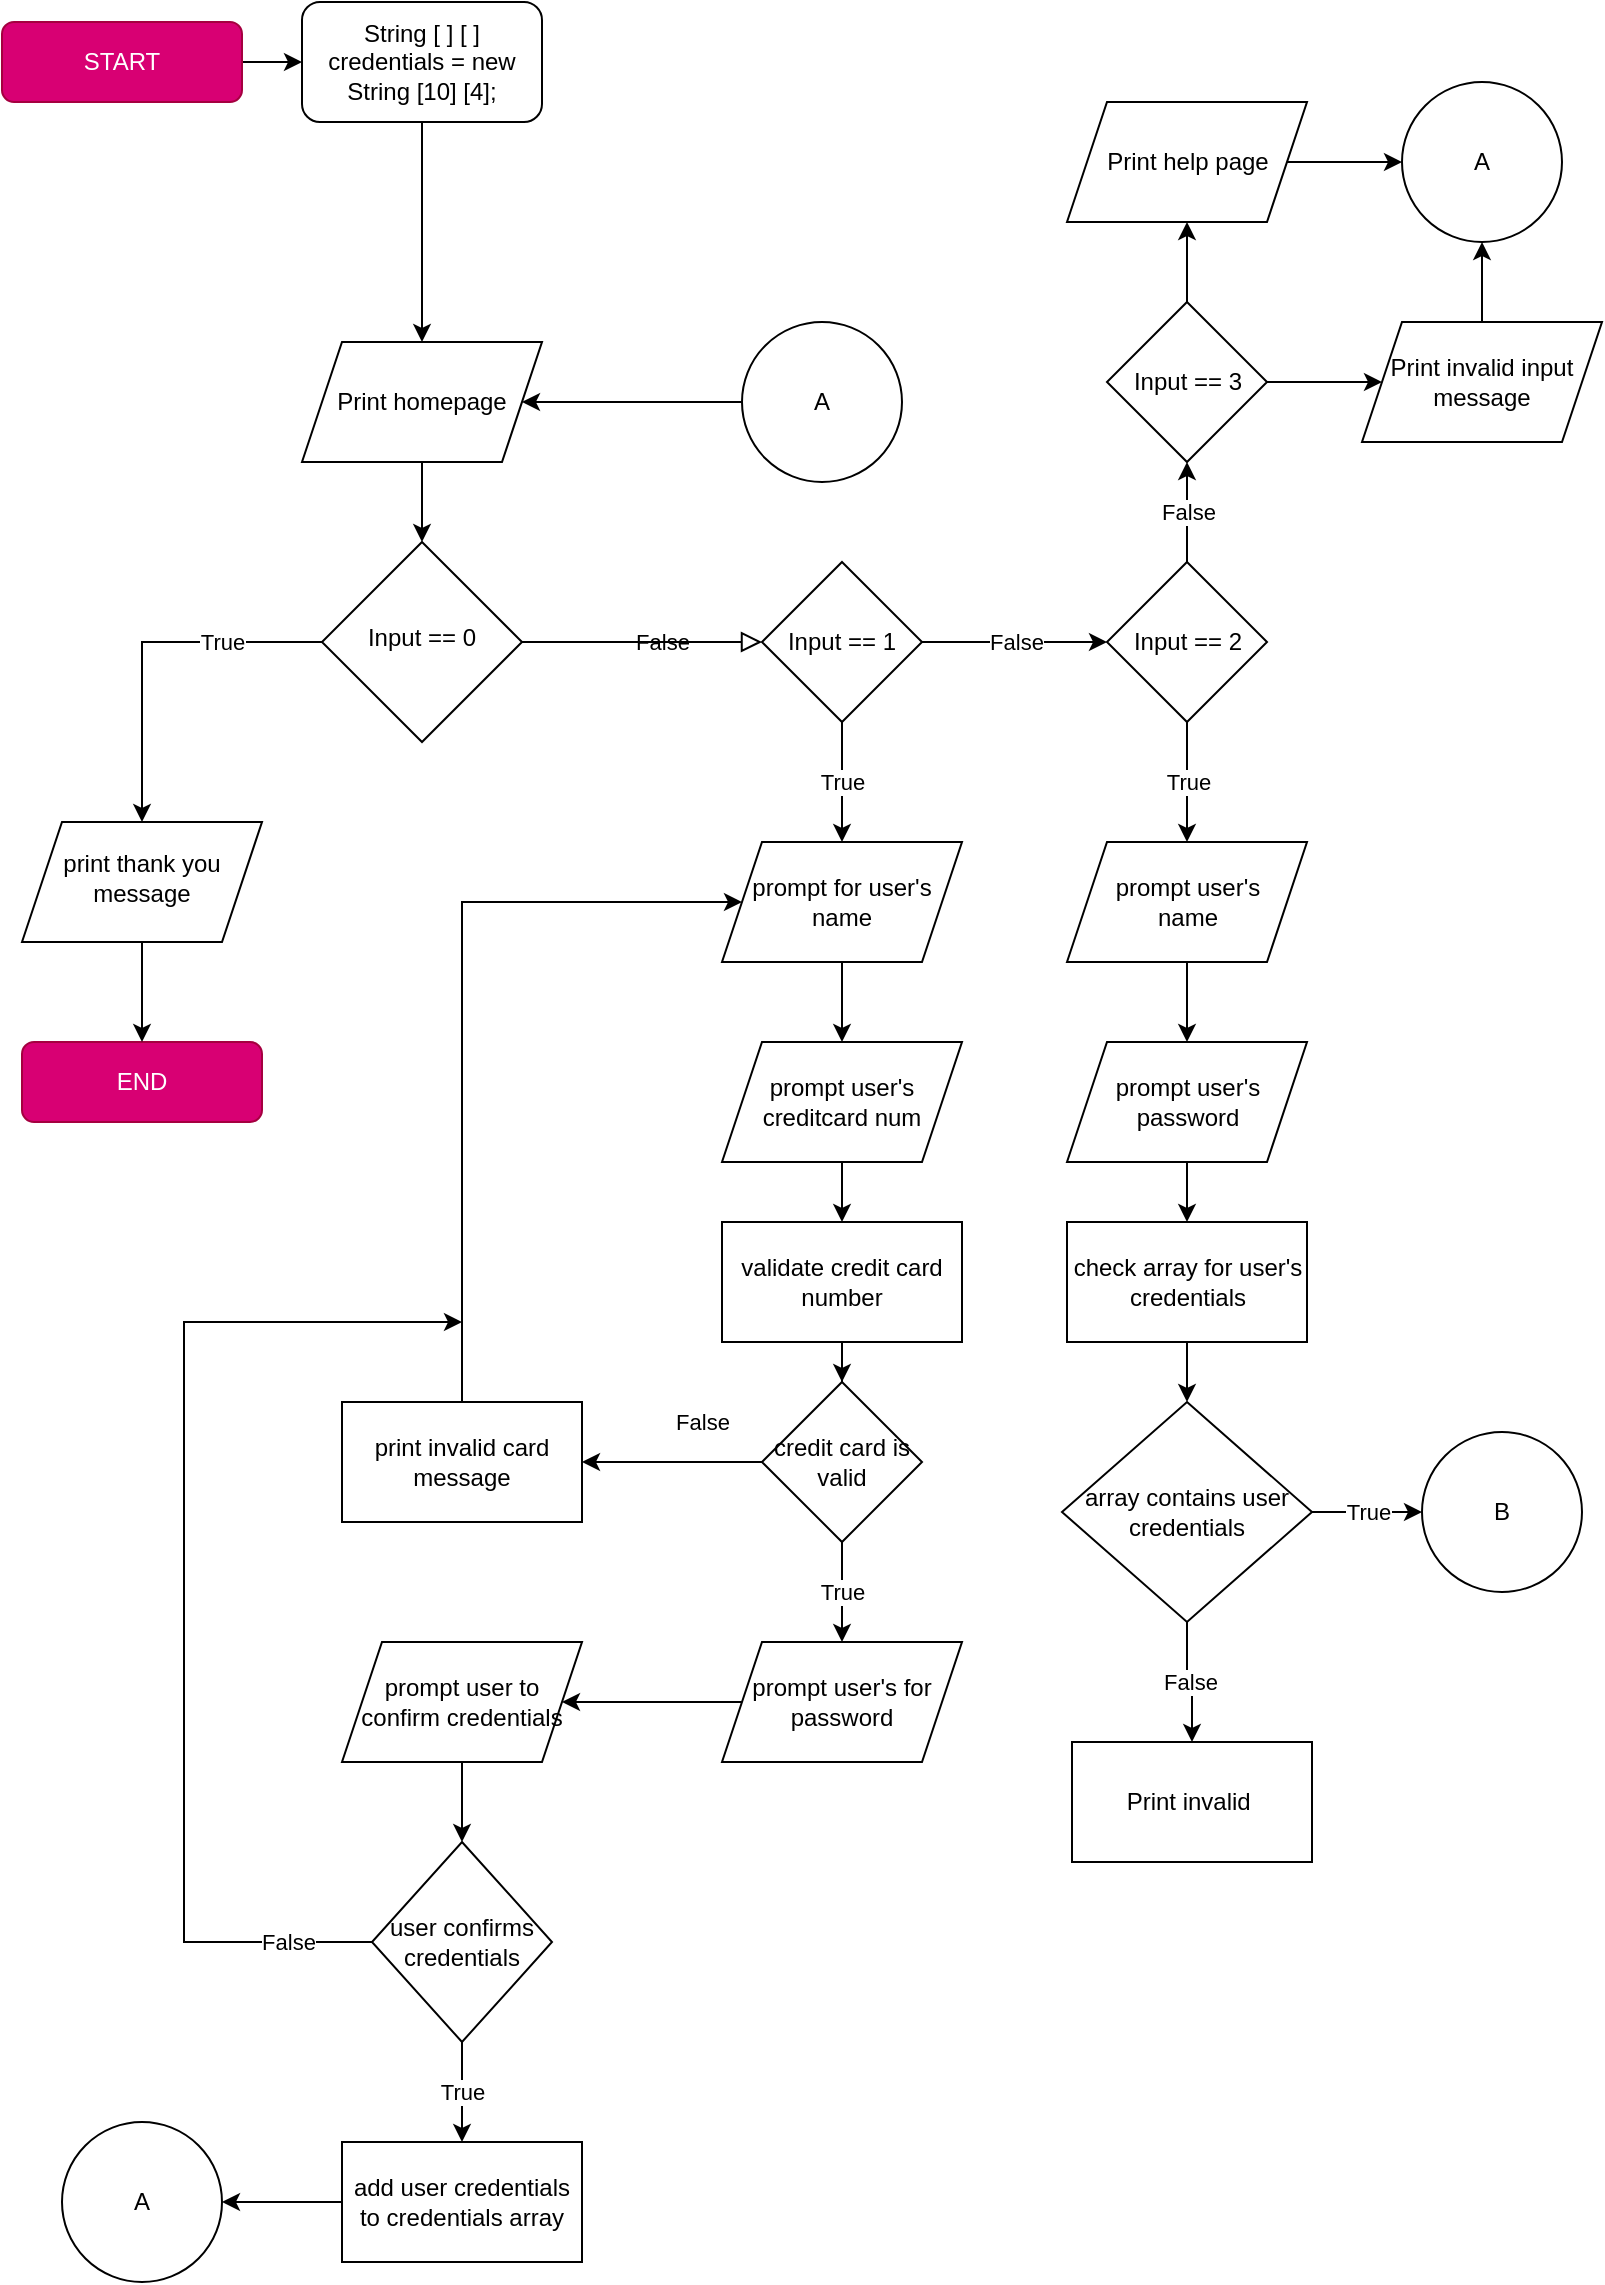 <mxfile version="21.3.8" type="github">
  <diagram id="C5RBs43oDa-KdzZeNtuy" name="Page-1">
    <mxGraphModel dx="526" dy="790" grid="1" gridSize="10" guides="1" tooltips="1" connect="1" arrows="1" fold="1" page="1" pageScale="1" pageWidth="827" pageHeight="1169" math="0" shadow="0">
      <root>
        <mxCell id="WIyWlLk6GJQsqaUBKTNV-0" />
        <mxCell id="WIyWlLk6GJQsqaUBKTNV-1" parent="WIyWlLk6GJQsqaUBKTNV-0" />
        <mxCell id="pJbdp-igxGVZgu7KEz1X-67" value="" style="edgeStyle=orthogonalEdgeStyle;rounded=0;orthogonalLoop=1;jettySize=auto;html=1;" edge="1" parent="WIyWlLk6GJQsqaUBKTNV-1" source="WIyWlLk6GJQsqaUBKTNV-3" target="pJbdp-igxGVZgu7KEz1X-66">
          <mxGeometry relative="1" as="geometry" />
        </mxCell>
        <mxCell id="WIyWlLk6GJQsqaUBKTNV-3" value="START" style="rounded=1;whiteSpace=wrap;html=1;fontSize=12;glass=0;strokeWidth=1;shadow=0;fillColor=#d80073;fontColor=#ffffff;strokeColor=#A50040;" parent="WIyWlLk6GJQsqaUBKTNV-1" vertex="1">
          <mxGeometry x="20" y="30" width="120" height="40" as="geometry" />
        </mxCell>
        <mxCell id="WIyWlLk6GJQsqaUBKTNV-5" value="False" style="edgeStyle=orthogonalEdgeStyle;rounded=0;html=1;jettySize=auto;orthogonalLoop=1;fontSize=11;endArrow=block;endFill=0;endSize=8;strokeWidth=1;shadow=0;labelBackgroundColor=none;entryX=0;entryY=0.5;entryDx=0;entryDy=0;" parent="WIyWlLk6GJQsqaUBKTNV-1" source="WIyWlLk6GJQsqaUBKTNV-6" target="pJbdp-igxGVZgu7KEz1X-1" edge="1">
          <mxGeometry x="-0.005" y="-10" relative="1" as="geometry">
            <mxPoint x="10" y="-10" as="offset" />
            <mxPoint x="370" y="220" as="targetPoint" />
          </mxGeometry>
        </mxCell>
        <mxCell id="WIyWlLk6GJQsqaUBKTNV-11" value="END" style="rounded=1;whiteSpace=wrap;html=1;fontSize=12;glass=0;strokeWidth=1;shadow=0;fillColor=#d80073;fontColor=#ffffff;strokeColor=#A50040;" parent="WIyWlLk6GJQsqaUBKTNV-1" vertex="1">
          <mxGeometry x="30" y="540" width="120" height="40" as="geometry" />
        </mxCell>
        <mxCell id="pJbdp-igxGVZgu7KEz1X-10" value="False" style="edgeStyle=orthogonalEdgeStyle;rounded=0;orthogonalLoop=1;jettySize=auto;html=1;" edge="1" parent="WIyWlLk6GJQsqaUBKTNV-1" source="pJbdp-igxGVZgu7KEz1X-0" target="pJbdp-igxGVZgu7KEz1X-9">
          <mxGeometry relative="1" as="geometry" />
        </mxCell>
        <mxCell id="pJbdp-igxGVZgu7KEz1X-36" value="True" style="edgeStyle=orthogonalEdgeStyle;rounded=0;orthogonalLoop=1;jettySize=auto;html=1;" edge="1" parent="WIyWlLk6GJQsqaUBKTNV-1" source="pJbdp-igxGVZgu7KEz1X-0" target="pJbdp-igxGVZgu7KEz1X-34">
          <mxGeometry relative="1" as="geometry" />
        </mxCell>
        <mxCell id="pJbdp-igxGVZgu7KEz1X-0" value="Input == 2" style="rhombus;whiteSpace=wrap;html=1;" vertex="1" parent="WIyWlLk6GJQsqaUBKTNV-1">
          <mxGeometry x="572.5" y="300" width="80" height="80" as="geometry" />
        </mxCell>
        <mxCell id="pJbdp-igxGVZgu7KEz1X-5" value="False" style="edgeStyle=orthogonalEdgeStyle;rounded=0;orthogonalLoop=1;jettySize=auto;html=1;" edge="1" parent="WIyWlLk6GJQsqaUBKTNV-1" source="pJbdp-igxGVZgu7KEz1X-1" target="pJbdp-igxGVZgu7KEz1X-0">
          <mxGeometry relative="1" as="geometry" />
        </mxCell>
        <mxCell id="pJbdp-igxGVZgu7KEz1X-35" value="True" style="edgeStyle=orthogonalEdgeStyle;rounded=0;orthogonalLoop=1;jettySize=auto;html=1;" edge="1" parent="WIyWlLk6GJQsqaUBKTNV-1" source="pJbdp-igxGVZgu7KEz1X-1" target="pJbdp-igxGVZgu7KEz1X-33">
          <mxGeometry relative="1" as="geometry" />
        </mxCell>
        <mxCell id="pJbdp-igxGVZgu7KEz1X-1" value="Input == 1" style="rhombus;whiteSpace=wrap;html=1;" vertex="1" parent="WIyWlLk6GJQsqaUBKTNV-1">
          <mxGeometry x="400" y="300" width="80" height="80" as="geometry" />
        </mxCell>
        <mxCell id="pJbdp-igxGVZgu7KEz1X-32" value="" style="edgeStyle=orthogonalEdgeStyle;rounded=0;orthogonalLoop=1;jettySize=auto;html=1;" edge="1" parent="WIyWlLk6GJQsqaUBKTNV-1" source="pJbdp-igxGVZgu7KEz1X-9" target="pJbdp-igxGVZgu7KEz1X-28">
          <mxGeometry relative="1" as="geometry" />
        </mxCell>
        <mxCell id="pJbdp-igxGVZgu7KEz1X-38" value="" style="edgeStyle=orthogonalEdgeStyle;rounded=0;orthogonalLoop=1;jettySize=auto;html=1;" edge="1" parent="WIyWlLk6GJQsqaUBKTNV-1" source="pJbdp-igxGVZgu7KEz1X-9" target="pJbdp-igxGVZgu7KEz1X-37">
          <mxGeometry relative="1" as="geometry" />
        </mxCell>
        <mxCell id="pJbdp-igxGVZgu7KEz1X-9" value="Input == 3" style="rhombus;whiteSpace=wrap;html=1;" vertex="1" parent="WIyWlLk6GJQsqaUBKTNV-1">
          <mxGeometry x="572.5" y="170" width="80" height="80" as="geometry" />
        </mxCell>
        <mxCell id="pJbdp-igxGVZgu7KEz1X-15" value="A" style="ellipse;whiteSpace=wrap;html=1;" vertex="1" parent="WIyWlLk6GJQsqaUBKTNV-1">
          <mxGeometry x="720" y="60" width="80" height="80" as="geometry" />
        </mxCell>
        <mxCell id="pJbdp-igxGVZgu7KEz1X-26" value="" style="edgeStyle=orthogonalEdgeStyle;rounded=0;orthogonalLoop=1;jettySize=auto;html=1;" edge="1" parent="WIyWlLk6GJQsqaUBKTNV-1" source="pJbdp-igxGVZgu7KEz1X-21" target="pJbdp-igxGVZgu7KEz1X-24">
          <mxGeometry relative="1" as="geometry" />
        </mxCell>
        <mxCell id="pJbdp-igxGVZgu7KEz1X-21" value="A" style="ellipse;whiteSpace=wrap;html=1;aspect=fixed;" vertex="1" parent="WIyWlLk6GJQsqaUBKTNV-1">
          <mxGeometry x="390" y="180" width="80" height="80" as="geometry" />
        </mxCell>
        <mxCell id="pJbdp-igxGVZgu7KEz1X-27" value="" style="edgeStyle=orthogonalEdgeStyle;rounded=0;orthogonalLoop=1;jettySize=auto;html=1;" edge="1" parent="WIyWlLk6GJQsqaUBKTNV-1" source="pJbdp-igxGVZgu7KEz1X-24" target="WIyWlLk6GJQsqaUBKTNV-6">
          <mxGeometry relative="1" as="geometry" />
        </mxCell>
        <mxCell id="pJbdp-igxGVZgu7KEz1X-24" value="Print homepage" style="shape=parallelogram;perimeter=parallelogramPerimeter;whiteSpace=wrap;html=1;fixedSize=1;" vertex="1" parent="WIyWlLk6GJQsqaUBKTNV-1">
          <mxGeometry x="170" y="190" width="120" height="60" as="geometry" />
        </mxCell>
        <mxCell id="pJbdp-igxGVZgu7KEz1X-30" value="" style="edgeStyle=orthogonalEdgeStyle;rounded=0;orthogonalLoop=1;jettySize=auto;html=1;" edge="1" parent="WIyWlLk6GJQsqaUBKTNV-1" source="pJbdp-igxGVZgu7KEz1X-28" target="pJbdp-igxGVZgu7KEz1X-15">
          <mxGeometry relative="1" as="geometry" />
        </mxCell>
        <mxCell id="pJbdp-igxGVZgu7KEz1X-28" value="Print help page" style="shape=parallelogram;perimeter=parallelogramPerimeter;whiteSpace=wrap;html=1;fixedSize=1;" vertex="1" parent="WIyWlLk6GJQsqaUBKTNV-1">
          <mxGeometry x="552.5" y="70" width="120" height="60" as="geometry" />
        </mxCell>
        <mxCell id="pJbdp-igxGVZgu7KEz1X-40" value="" style="edgeStyle=orthogonalEdgeStyle;rounded=0;orthogonalLoop=1;jettySize=auto;html=1;" edge="1" parent="WIyWlLk6GJQsqaUBKTNV-1" source="pJbdp-igxGVZgu7KEz1X-33" target="pJbdp-igxGVZgu7KEz1X-39">
          <mxGeometry relative="1" as="geometry" />
        </mxCell>
        <mxCell id="pJbdp-igxGVZgu7KEz1X-33" value="prompt for user&#39;s&lt;br&gt;name" style="shape=parallelogram;perimeter=parallelogramPerimeter;whiteSpace=wrap;html=1;fixedSize=1;" vertex="1" parent="WIyWlLk6GJQsqaUBKTNV-1">
          <mxGeometry x="380" y="440" width="120" height="60" as="geometry" />
        </mxCell>
        <mxCell id="pJbdp-igxGVZgu7KEz1X-43" value="" style="edgeStyle=orthogonalEdgeStyle;rounded=0;orthogonalLoop=1;jettySize=auto;html=1;" edge="1" parent="WIyWlLk6GJQsqaUBKTNV-1" source="pJbdp-igxGVZgu7KEz1X-34" target="pJbdp-igxGVZgu7KEz1X-42">
          <mxGeometry relative="1" as="geometry" />
        </mxCell>
        <mxCell id="pJbdp-igxGVZgu7KEz1X-34" value="prompt user&#39;s&lt;br&gt;name" style="shape=parallelogram;perimeter=parallelogramPerimeter;whiteSpace=wrap;html=1;fixedSize=1;" vertex="1" parent="WIyWlLk6GJQsqaUBKTNV-1">
          <mxGeometry x="552.5" y="440" width="120" height="60" as="geometry" />
        </mxCell>
        <mxCell id="pJbdp-igxGVZgu7KEz1X-83" value="" style="edgeStyle=orthogonalEdgeStyle;rounded=0;orthogonalLoop=1;jettySize=auto;html=1;" edge="1" parent="WIyWlLk6GJQsqaUBKTNV-1" source="pJbdp-igxGVZgu7KEz1X-37" target="pJbdp-igxGVZgu7KEz1X-15">
          <mxGeometry relative="1" as="geometry" />
        </mxCell>
        <mxCell id="pJbdp-igxGVZgu7KEz1X-37" value="Print invalid input message" style="shape=parallelogram;perimeter=parallelogramPerimeter;whiteSpace=wrap;html=1;fixedSize=1;" vertex="1" parent="WIyWlLk6GJQsqaUBKTNV-1">
          <mxGeometry x="700" y="180" width="120" height="60" as="geometry" />
        </mxCell>
        <mxCell id="pJbdp-igxGVZgu7KEz1X-45" value="" style="edgeStyle=orthogonalEdgeStyle;rounded=0;orthogonalLoop=1;jettySize=auto;html=1;" edge="1" parent="WIyWlLk6GJQsqaUBKTNV-1" source="pJbdp-igxGVZgu7KEz1X-39" target="pJbdp-igxGVZgu7KEz1X-44">
          <mxGeometry relative="1" as="geometry" />
        </mxCell>
        <mxCell id="pJbdp-igxGVZgu7KEz1X-39" value="prompt user&#39;s&lt;br&gt;creditcard num" style="shape=parallelogram;perimeter=parallelogramPerimeter;whiteSpace=wrap;html=1;fixedSize=1;" vertex="1" parent="WIyWlLk6GJQsqaUBKTNV-1">
          <mxGeometry x="380" y="540" width="120" height="60" as="geometry" />
        </mxCell>
        <mxCell id="pJbdp-igxGVZgu7KEz1X-47" value="" style="edgeStyle=orthogonalEdgeStyle;rounded=0;orthogonalLoop=1;jettySize=auto;html=1;" edge="1" parent="WIyWlLk6GJQsqaUBKTNV-1" source="pJbdp-igxGVZgu7KEz1X-42" target="pJbdp-igxGVZgu7KEz1X-46">
          <mxGeometry relative="1" as="geometry" />
        </mxCell>
        <mxCell id="pJbdp-igxGVZgu7KEz1X-42" value="prompt user&#39;s&lt;br&gt;password" style="shape=parallelogram;perimeter=parallelogramPerimeter;whiteSpace=wrap;html=1;fixedSize=1;" vertex="1" parent="WIyWlLk6GJQsqaUBKTNV-1">
          <mxGeometry x="552.5" y="540" width="120" height="60" as="geometry" />
        </mxCell>
        <mxCell id="pJbdp-igxGVZgu7KEz1X-49" value="" style="edgeStyle=orthogonalEdgeStyle;rounded=0;orthogonalLoop=1;jettySize=auto;html=1;" edge="1" parent="WIyWlLk6GJQsqaUBKTNV-1" source="pJbdp-igxGVZgu7KEz1X-44" target="pJbdp-igxGVZgu7KEz1X-48">
          <mxGeometry relative="1" as="geometry" />
        </mxCell>
        <mxCell id="pJbdp-igxGVZgu7KEz1X-44" value="validate credit card number" style="whiteSpace=wrap;html=1;" vertex="1" parent="WIyWlLk6GJQsqaUBKTNV-1">
          <mxGeometry x="380" y="630" width="120" height="60" as="geometry" />
        </mxCell>
        <mxCell id="pJbdp-igxGVZgu7KEz1X-85" value="" style="edgeStyle=orthogonalEdgeStyle;rounded=0;orthogonalLoop=1;jettySize=auto;html=1;" edge="1" parent="WIyWlLk6GJQsqaUBKTNV-1" source="pJbdp-igxGVZgu7KEz1X-46" target="pJbdp-igxGVZgu7KEz1X-84">
          <mxGeometry relative="1" as="geometry" />
        </mxCell>
        <mxCell id="pJbdp-igxGVZgu7KEz1X-46" value="check array for user&#39;s credentials" style="whiteSpace=wrap;html=1;" vertex="1" parent="WIyWlLk6GJQsqaUBKTNV-1">
          <mxGeometry x="552.5" y="630" width="120" height="60" as="geometry" />
        </mxCell>
        <mxCell id="pJbdp-igxGVZgu7KEz1X-51" value="False" style="edgeStyle=orthogonalEdgeStyle;rounded=0;orthogonalLoop=1;jettySize=auto;html=1;" edge="1" parent="WIyWlLk6GJQsqaUBKTNV-1" source="pJbdp-igxGVZgu7KEz1X-48" target="pJbdp-igxGVZgu7KEz1X-50">
          <mxGeometry x="-0.333" y="-20" relative="1" as="geometry">
            <mxPoint as="offset" />
          </mxGeometry>
        </mxCell>
        <mxCell id="pJbdp-igxGVZgu7KEz1X-56" value="True" style="edgeStyle=orthogonalEdgeStyle;rounded=0;orthogonalLoop=1;jettySize=auto;html=1;" edge="1" parent="WIyWlLk6GJQsqaUBKTNV-1" source="pJbdp-igxGVZgu7KEz1X-48" target="pJbdp-igxGVZgu7KEz1X-55">
          <mxGeometry relative="1" as="geometry" />
        </mxCell>
        <mxCell id="pJbdp-igxGVZgu7KEz1X-48" value="credit card is valid" style="rhombus;whiteSpace=wrap;html=1;" vertex="1" parent="WIyWlLk6GJQsqaUBKTNV-1">
          <mxGeometry x="400" y="710" width="80" height="80" as="geometry" />
        </mxCell>
        <mxCell id="pJbdp-igxGVZgu7KEz1X-52" style="edgeStyle=orthogonalEdgeStyle;rounded=0;orthogonalLoop=1;jettySize=auto;html=1;exitX=0.5;exitY=0;exitDx=0;exitDy=0;" edge="1" parent="WIyWlLk6GJQsqaUBKTNV-1" source="pJbdp-igxGVZgu7KEz1X-50" target="pJbdp-igxGVZgu7KEz1X-33">
          <mxGeometry relative="1" as="geometry">
            <mxPoint x="260" y="390" as="targetPoint" />
            <Array as="points">
              <mxPoint x="250" y="470" />
            </Array>
          </mxGeometry>
        </mxCell>
        <mxCell id="pJbdp-igxGVZgu7KEz1X-50" value="print invalid card message" style="whiteSpace=wrap;html=1;" vertex="1" parent="WIyWlLk6GJQsqaUBKTNV-1">
          <mxGeometry x="190" y="720" width="120" height="60" as="geometry" />
        </mxCell>
        <mxCell id="pJbdp-igxGVZgu7KEz1X-70" value="True" style="edgeStyle=orthogonalEdgeStyle;rounded=0;orthogonalLoop=1;jettySize=auto;html=1;" edge="1" parent="WIyWlLk6GJQsqaUBKTNV-1" source="WIyWlLk6GJQsqaUBKTNV-6" target="pJbdp-igxGVZgu7KEz1X-69">
          <mxGeometry x="-0.444" relative="1" as="geometry">
            <mxPoint as="offset" />
          </mxGeometry>
        </mxCell>
        <mxCell id="WIyWlLk6GJQsqaUBKTNV-6" value="Input == 0" style="rhombus;whiteSpace=wrap;html=1;shadow=0;fontFamily=Helvetica;fontSize=12;align=center;strokeWidth=1;spacing=6;spacingTop=-4;" parent="WIyWlLk6GJQsqaUBKTNV-1" vertex="1">
          <mxGeometry x="180" y="290" width="100" height="100" as="geometry" />
        </mxCell>
        <mxCell id="pJbdp-igxGVZgu7KEz1X-58" value="" style="edgeStyle=orthogonalEdgeStyle;rounded=0;orthogonalLoop=1;jettySize=auto;html=1;" edge="1" parent="WIyWlLk6GJQsqaUBKTNV-1" source="pJbdp-igxGVZgu7KEz1X-55" target="pJbdp-igxGVZgu7KEz1X-57">
          <mxGeometry relative="1" as="geometry" />
        </mxCell>
        <mxCell id="pJbdp-igxGVZgu7KEz1X-55" value="prompt user&#39;s for password" style="shape=parallelogram;perimeter=parallelogramPerimeter;whiteSpace=wrap;html=1;fixedSize=1;" vertex="1" parent="WIyWlLk6GJQsqaUBKTNV-1">
          <mxGeometry x="380" y="840" width="120" height="60" as="geometry" />
        </mxCell>
        <mxCell id="pJbdp-igxGVZgu7KEz1X-60" value="" style="edgeStyle=orthogonalEdgeStyle;rounded=0;orthogonalLoop=1;jettySize=auto;html=1;" edge="1" parent="WIyWlLk6GJQsqaUBKTNV-1" source="pJbdp-igxGVZgu7KEz1X-57" target="pJbdp-igxGVZgu7KEz1X-59">
          <mxGeometry relative="1" as="geometry" />
        </mxCell>
        <mxCell id="pJbdp-igxGVZgu7KEz1X-57" value="prompt user to confirm credentials" style="shape=parallelogram;perimeter=parallelogramPerimeter;whiteSpace=wrap;html=1;fixedSize=1;" vertex="1" parent="WIyWlLk6GJQsqaUBKTNV-1">
          <mxGeometry x="190" y="840" width="120" height="60" as="geometry" />
        </mxCell>
        <mxCell id="pJbdp-igxGVZgu7KEz1X-61" value="False" style="edgeStyle=orthogonalEdgeStyle;rounded=0;orthogonalLoop=1;jettySize=auto;html=1;exitX=0;exitY=0.5;exitDx=0;exitDy=0;" edge="1" parent="WIyWlLk6GJQsqaUBKTNV-1" source="pJbdp-igxGVZgu7KEz1X-59">
          <mxGeometry x="-0.843" relative="1" as="geometry">
            <mxPoint x="250" y="680" as="targetPoint" />
            <Array as="points">
              <mxPoint x="111" y="990" />
              <mxPoint x="111" y="680" />
              <mxPoint x="250" y="680" />
            </Array>
            <mxPoint as="offset" />
          </mxGeometry>
        </mxCell>
        <mxCell id="pJbdp-igxGVZgu7KEz1X-64" value="True" style="edgeStyle=orthogonalEdgeStyle;rounded=0;orthogonalLoop=1;jettySize=auto;html=1;" edge="1" parent="WIyWlLk6GJQsqaUBKTNV-1" source="pJbdp-igxGVZgu7KEz1X-59" target="pJbdp-igxGVZgu7KEz1X-63">
          <mxGeometry relative="1" as="geometry" />
        </mxCell>
        <mxCell id="pJbdp-igxGVZgu7KEz1X-59" value="user confirms credentials" style="rhombus;whiteSpace=wrap;html=1;" vertex="1" parent="WIyWlLk6GJQsqaUBKTNV-1">
          <mxGeometry x="205" y="940" width="90" height="100" as="geometry" />
        </mxCell>
        <mxCell id="pJbdp-igxGVZgu7KEz1X-75" value="" style="edgeStyle=orthogonalEdgeStyle;rounded=0;orthogonalLoop=1;jettySize=auto;html=1;" edge="1" parent="WIyWlLk6GJQsqaUBKTNV-1" source="pJbdp-igxGVZgu7KEz1X-63" target="pJbdp-igxGVZgu7KEz1X-74">
          <mxGeometry relative="1" as="geometry" />
        </mxCell>
        <mxCell id="pJbdp-igxGVZgu7KEz1X-63" value="add user credentials to credentials array" style="whiteSpace=wrap;html=1;" vertex="1" parent="WIyWlLk6GJQsqaUBKTNV-1">
          <mxGeometry x="190" y="1090" width="120" height="60" as="geometry" />
        </mxCell>
        <mxCell id="pJbdp-igxGVZgu7KEz1X-68" value="" style="edgeStyle=orthogonalEdgeStyle;rounded=0;orthogonalLoop=1;jettySize=auto;html=1;" edge="1" parent="WIyWlLk6GJQsqaUBKTNV-1" source="pJbdp-igxGVZgu7KEz1X-66" target="pJbdp-igxGVZgu7KEz1X-24">
          <mxGeometry relative="1" as="geometry" />
        </mxCell>
        <mxCell id="pJbdp-igxGVZgu7KEz1X-66" value="String [ ] [ ] credentials = new String [10] [4];" style="whiteSpace=wrap;html=1;rounded=1;glass=0;strokeWidth=1;shadow=0;" vertex="1" parent="WIyWlLk6GJQsqaUBKTNV-1">
          <mxGeometry x="170" y="20" width="120" height="60" as="geometry" />
        </mxCell>
        <mxCell id="pJbdp-igxGVZgu7KEz1X-71" value="" style="edgeStyle=orthogonalEdgeStyle;rounded=0;orthogonalLoop=1;jettySize=auto;html=1;" edge="1" parent="WIyWlLk6GJQsqaUBKTNV-1" source="pJbdp-igxGVZgu7KEz1X-69" target="WIyWlLk6GJQsqaUBKTNV-11">
          <mxGeometry relative="1" as="geometry" />
        </mxCell>
        <mxCell id="pJbdp-igxGVZgu7KEz1X-69" value="print thank you message" style="shape=parallelogram;perimeter=parallelogramPerimeter;whiteSpace=wrap;html=1;fixedSize=1;shadow=0;strokeWidth=1;spacing=6;spacingTop=-4;" vertex="1" parent="WIyWlLk6GJQsqaUBKTNV-1">
          <mxGeometry x="30" y="430" width="120" height="60" as="geometry" />
        </mxCell>
        <mxCell id="pJbdp-igxGVZgu7KEz1X-74" value="A" style="ellipse;whiteSpace=wrap;html=1;" vertex="1" parent="WIyWlLk6GJQsqaUBKTNV-1">
          <mxGeometry x="50" y="1080" width="80" height="80" as="geometry" />
        </mxCell>
        <mxCell id="pJbdp-igxGVZgu7KEz1X-91" value="False" style="edgeStyle=orthogonalEdgeStyle;rounded=0;orthogonalLoop=1;jettySize=auto;html=1;" edge="1" parent="WIyWlLk6GJQsqaUBKTNV-1" source="pJbdp-igxGVZgu7KEz1X-84" target="pJbdp-igxGVZgu7KEz1X-90">
          <mxGeometry relative="1" as="geometry" />
        </mxCell>
        <mxCell id="pJbdp-igxGVZgu7KEz1X-93" value="True" style="edgeStyle=orthogonalEdgeStyle;rounded=0;orthogonalLoop=1;jettySize=auto;html=1;" edge="1" parent="WIyWlLk6GJQsqaUBKTNV-1" source="pJbdp-igxGVZgu7KEz1X-84" target="pJbdp-igxGVZgu7KEz1X-92">
          <mxGeometry relative="1" as="geometry" />
        </mxCell>
        <mxCell id="pJbdp-igxGVZgu7KEz1X-84" value="array contains user credentials" style="rhombus;whiteSpace=wrap;html=1;" vertex="1" parent="WIyWlLk6GJQsqaUBKTNV-1">
          <mxGeometry x="550" y="720" width="125" height="110" as="geometry" />
        </mxCell>
        <mxCell id="pJbdp-igxGVZgu7KEz1X-90" value="Print invalid&amp;nbsp;" style="whiteSpace=wrap;html=1;" vertex="1" parent="WIyWlLk6GJQsqaUBKTNV-1">
          <mxGeometry x="555" y="890" width="120" height="60" as="geometry" />
        </mxCell>
        <mxCell id="pJbdp-igxGVZgu7KEz1X-92" value="B" style="ellipse;whiteSpace=wrap;html=1;" vertex="1" parent="WIyWlLk6GJQsqaUBKTNV-1">
          <mxGeometry x="730" y="735" width="80" height="80" as="geometry" />
        </mxCell>
      </root>
    </mxGraphModel>
  </diagram>
</mxfile>
